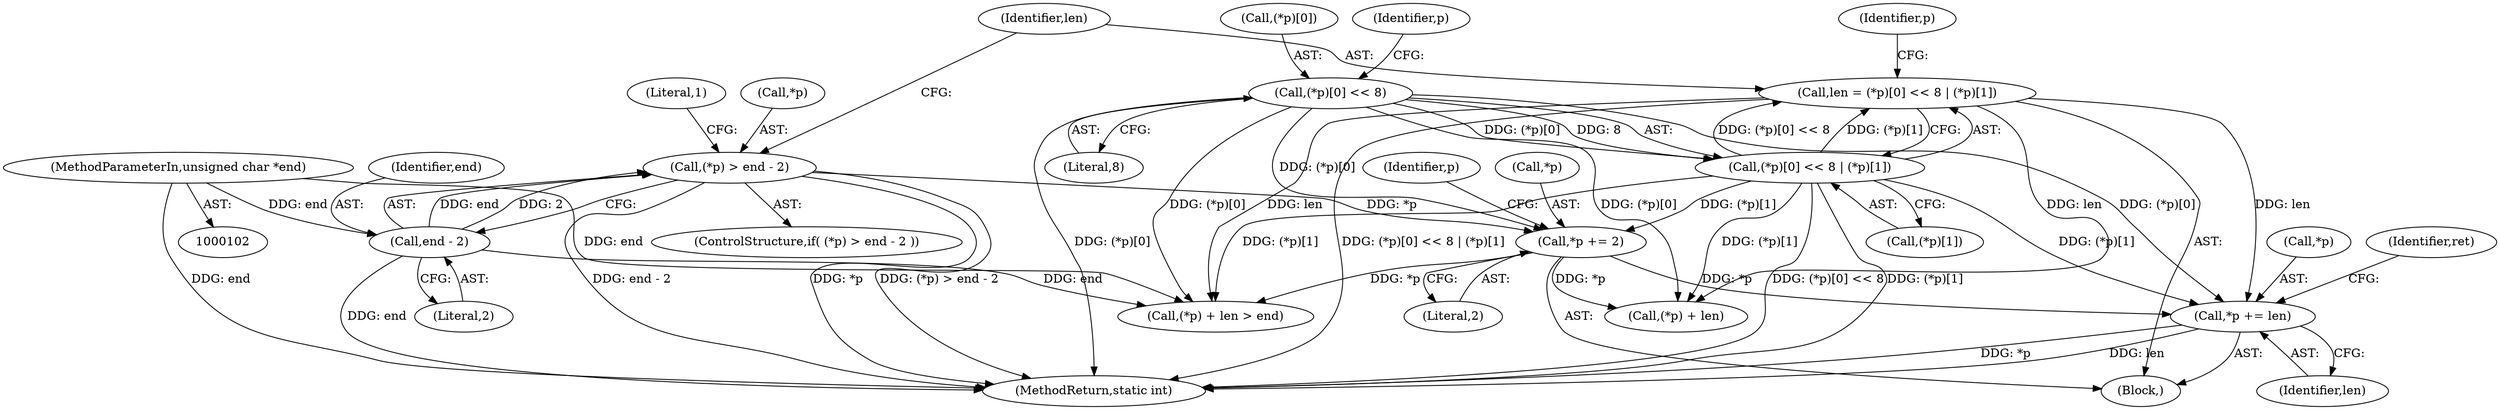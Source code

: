 digraph "0_mbedtls_5224a7544c95552553e2e6be0b4a789956a6464e@pointer" {
"1000158" [label="(Call,*p += len)"];
"1000128" [label="(Call,len = (*p)[0] << 8 | (*p)[1])"];
"1000130" [label="(Call,(*p)[0] << 8 | (*p)[1])"];
"1000131" [label="(Call,(*p)[0] << 8)"];
"1000141" [label="(Call,*p += 2)"];
"1000116" [label="(Call,(*p) > end - 2)"];
"1000119" [label="(Call,end - 2)"];
"1000105" [label="(MethodParameterIn,unsigned char *end)"];
"1000161" [label="(Identifier,len)"];
"1000159" [label="(Call,*p)"];
"1000149" [label="(Identifier,p)"];
"1000141" [label="(Call,*p += 2)"];
"1000163" [label="(Identifier,ret)"];
"1000146" [label="(Call,(*p) + len > end)"];
"1000136" [label="(Literal,8)"];
"1000144" [label="(Literal,2)"];
"1000158" [label="(Call,*p += len)"];
"1000106" [label="(Block,)"];
"1000129" [label="(Identifier,len)"];
"1000167" [label="(MethodReturn,static int)"];
"1000119" [label="(Call,end - 2)"];
"1000124" [label="(Literal,1)"];
"1000147" [label="(Call,(*p) + len)"];
"1000142" [label="(Call,*p)"];
"1000117" [label="(Call,*p)"];
"1000130" [label="(Call,(*p)[0] << 8 | (*p)[1])"];
"1000120" [label="(Identifier,end)"];
"1000131" [label="(Call,(*p)[0] << 8)"];
"1000121" [label="(Literal,2)"];
"1000115" [label="(ControlStructure,if( (*p) > end - 2 ))"];
"1000132" [label="(Call,(*p)[0])"];
"1000143" [label="(Identifier,p)"];
"1000116" [label="(Call,(*p) > end - 2)"];
"1000139" [label="(Identifier,p)"];
"1000128" [label="(Call,len = (*p)[0] << 8 | (*p)[1])"];
"1000105" [label="(MethodParameterIn,unsigned char *end)"];
"1000137" [label="(Call,(*p)[1])"];
"1000158" -> "1000106"  [label="AST: "];
"1000158" -> "1000161"  [label="CFG: "];
"1000159" -> "1000158"  [label="AST: "];
"1000161" -> "1000158"  [label="AST: "];
"1000163" -> "1000158"  [label="CFG: "];
"1000158" -> "1000167"  [label="DDG: *p"];
"1000158" -> "1000167"  [label="DDG: len"];
"1000128" -> "1000158"  [label="DDG: len"];
"1000131" -> "1000158"  [label="DDG: (*p)[0]"];
"1000130" -> "1000158"  [label="DDG: (*p)[1]"];
"1000141" -> "1000158"  [label="DDG: *p"];
"1000128" -> "1000106"  [label="AST: "];
"1000128" -> "1000130"  [label="CFG: "];
"1000129" -> "1000128"  [label="AST: "];
"1000130" -> "1000128"  [label="AST: "];
"1000143" -> "1000128"  [label="CFG: "];
"1000128" -> "1000167"  [label="DDG: (*p)[0] << 8 | (*p)[1]"];
"1000130" -> "1000128"  [label="DDG: (*p)[0] << 8"];
"1000130" -> "1000128"  [label="DDG: (*p)[1]"];
"1000128" -> "1000146"  [label="DDG: len"];
"1000128" -> "1000147"  [label="DDG: len"];
"1000130" -> "1000137"  [label="CFG: "];
"1000131" -> "1000130"  [label="AST: "];
"1000137" -> "1000130"  [label="AST: "];
"1000130" -> "1000167"  [label="DDG: (*p)[0] << 8"];
"1000130" -> "1000167"  [label="DDG: (*p)[1]"];
"1000131" -> "1000130"  [label="DDG: (*p)[0]"];
"1000131" -> "1000130"  [label="DDG: 8"];
"1000130" -> "1000141"  [label="DDG: (*p)[1]"];
"1000130" -> "1000146"  [label="DDG: (*p)[1]"];
"1000130" -> "1000147"  [label="DDG: (*p)[1]"];
"1000131" -> "1000136"  [label="CFG: "];
"1000132" -> "1000131"  [label="AST: "];
"1000136" -> "1000131"  [label="AST: "];
"1000139" -> "1000131"  [label="CFG: "];
"1000131" -> "1000167"  [label="DDG: (*p)[0]"];
"1000131" -> "1000141"  [label="DDG: (*p)[0]"];
"1000131" -> "1000146"  [label="DDG: (*p)[0]"];
"1000131" -> "1000147"  [label="DDG: (*p)[0]"];
"1000141" -> "1000106"  [label="AST: "];
"1000141" -> "1000144"  [label="CFG: "];
"1000142" -> "1000141"  [label="AST: "];
"1000144" -> "1000141"  [label="AST: "];
"1000149" -> "1000141"  [label="CFG: "];
"1000116" -> "1000141"  [label="DDG: *p"];
"1000141" -> "1000146"  [label="DDG: *p"];
"1000141" -> "1000147"  [label="DDG: *p"];
"1000116" -> "1000115"  [label="AST: "];
"1000116" -> "1000119"  [label="CFG: "];
"1000117" -> "1000116"  [label="AST: "];
"1000119" -> "1000116"  [label="AST: "];
"1000124" -> "1000116"  [label="CFG: "];
"1000129" -> "1000116"  [label="CFG: "];
"1000116" -> "1000167"  [label="DDG: end - 2"];
"1000116" -> "1000167"  [label="DDG: *p"];
"1000116" -> "1000167"  [label="DDG: (*p) > end - 2"];
"1000119" -> "1000116"  [label="DDG: end"];
"1000119" -> "1000116"  [label="DDG: 2"];
"1000119" -> "1000121"  [label="CFG: "];
"1000120" -> "1000119"  [label="AST: "];
"1000121" -> "1000119"  [label="AST: "];
"1000119" -> "1000167"  [label="DDG: end"];
"1000105" -> "1000119"  [label="DDG: end"];
"1000119" -> "1000146"  [label="DDG: end"];
"1000105" -> "1000102"  [label="AST: "];
"1000105" -> "1000167"  [label="DDG: end"];
"1000105" -> "1000146"  [label="DDG: end"];
}
